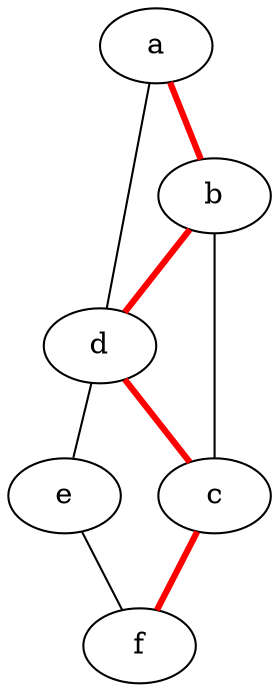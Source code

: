 graph {
    a -- b -- d -- c -- f[color=red,penwidth=3.0];
    b -- c;
    d -- e;
    e -- f;
    a -- d;
}
